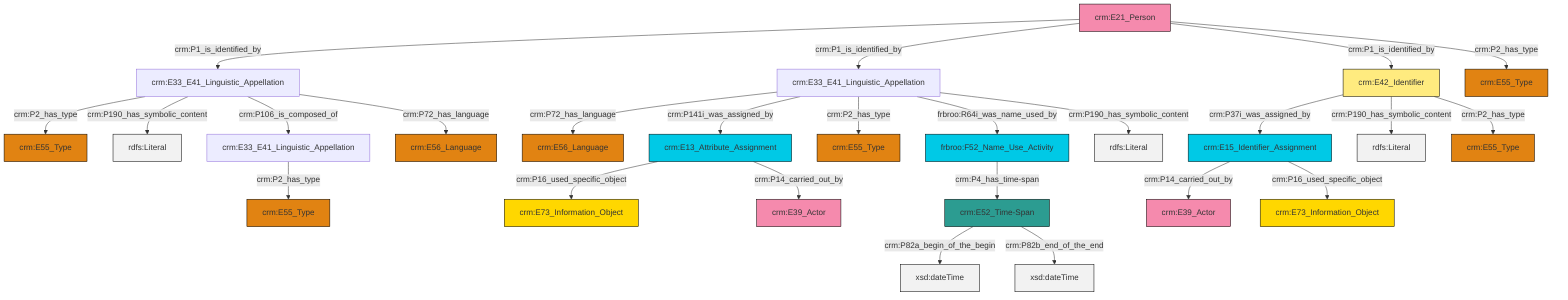 graph TD
classDef Literal fill:#f2f2f2,stroke:#000000;
classDef CRM_Entity fill:#FFFFFF,stroke:#000000;
classDef Temporal_Entity fill:#00C9E6, stroke:#000000;
classDef Type fill:#E18312, stroke:#000000;
classDef Time-Span fill:#2C9C91, stroke:#000000;
classDef Appellation fill:#FFEB7F, stroke:#000000;
classDef Place fill:#008836, stroke:#000000;
classDef Persistent_Item fill:#B266B2, stroke:#000000;
classDef Conceptual_Object fill:#FFD700, stroke:#000000;
classDef Physical_Thing fill:#D2B48C, stroke:#000000;
classDef Actor fill:#f58aad, stroke:#000000;
classDef PC_Classes fill:#4ce600, stroke:#000000;
classDef Multi fill:#cccccc,stroke:#000000;

6["crm:E21_Person"]:::Actor -->|crm:P1_is_identified_by| 7["crm:E33_E41_Linguistic_Appellation"]:::Default
8["crm:E13_Attribute_Assignment"]:::Temporal_Entity -->|crm:P16_used_specific_object| 9["crm:E73_Information_Object"]:::Conceptual_Object
10["crm:E33_E41_Linguistic_Appellation"]:::Default -->|crm:P72_has_language| 11["crm:E56_Language"]:::Type
13["crm:E42_Identifier"]:::Appellation -->|crm:P37i_was_assigned_by| 14["crm:E15_Identifier_Assignment"]:::Temporal_Entity
7["crm:E33_E41_Linguistic_Appellation"]:::Default -->|crm:P2_has_type| 15["crm:E55_Type"]:::Type
14["crm:E15_Identifier_Assignment"]:::Temporal_Entity -->|crm:P14_carried_out_by| 18["crm:E39_Actor"]:::Actor
6["crm:E21_Person"]:::Actor -->|crm:P1_is_identified_by| 10["crm:E33_E41_Linguistic_Appellation"]:::Default
13["crm:E42_Identifier"]:::Appellation -->|crm:P190_has_symbolic_content| 24[rdfs:Literal]:::Literal
6["crm:E21_Person"]:::Actor -->|crm:P1_is_identified_by| 13["crm:E42_Identifier"]:::Appellation
7["crm:E33_E41_Linguistic_Appellation"]:::Default -->|crm:P190_has_symbolic_content| 29[rdfs:Literal]:::Literal
10["crm:E33_E41_Linguistic_Appellation"]:::Default -->|crm:P141i_was_assigned_by| 8["crm:E13_Attribute_Assignment"]:::Temporal_Entity
0["crm:E33_E41_Linguistic_Appellation"]:::Default -->|crm:P2_has_type| 31["crm:E55_Type"]:::Type
14["crm:E15_Identifier_Assignment"]:::Temporal_Entity -->|crm:P16_used_specific_object| 27["crm:E73_Information_Object"]:::Conceptual_Object
6["crm:E21_Person"]:::Actor -->|crm:P2_has_type| 32["crm:E55_Type"]:::Type
2["crm:E52_Time-Span"]:::Time-Span -->|crm:P82a_begin_of_the_begin| 33[xsd:dateTime]:::Literal
2["crm:E52_Time-Span"]:::Time-Span -->|crm:P82b_end_of_the_end| 35[xsd:dateTime]:::Literal
36["frbroo:F52_Name_Use_Activity"]:::Temporal_Entity -->|crm:P4_has_time-span| 2["crm:E52_Time-Span"]:::Time-Span
10["crm:E33_E41_Linguistic_Appellation"]:::Default -->|crm:P2_has_type| 20["crm:E55_Type"]:::Type
8["crm:E13_Attribute_Assignment"]:::Temporal_Entity -->|crm:P14_carried_out_by| 25["crm:E39_Actor"]:::Actor
13["crm:E42_Identifier"]:::Appellation -->|crm:P2_has_type| 4["crm:E55_Type"]:::Type
7["crm:E33_E41_Linguistic_Appellation"]:::Default -->|crm:P106_is_composed_of| 0["crm:E33_E41_Linguistic_Appellation"]:::Default
10["crm:E33_E41_Linguistic_Appellation"]:::Default -->|frbroo:R64i_was_name_used_by| 36["frbroo:F52_Name_Use_Activity"]:::Temporal_Entity
10["crm:E33_E41_Linguistic_Appellation"]:::Default -->|crm:P190_has_symbolic_content| 42[rdfs:Literal]:::Literal
7["crm:E33_E41_Linguistic_Appellation"]:::Default -->|crm:P72_has_language| 43["crm:E56_Language"]:::Type